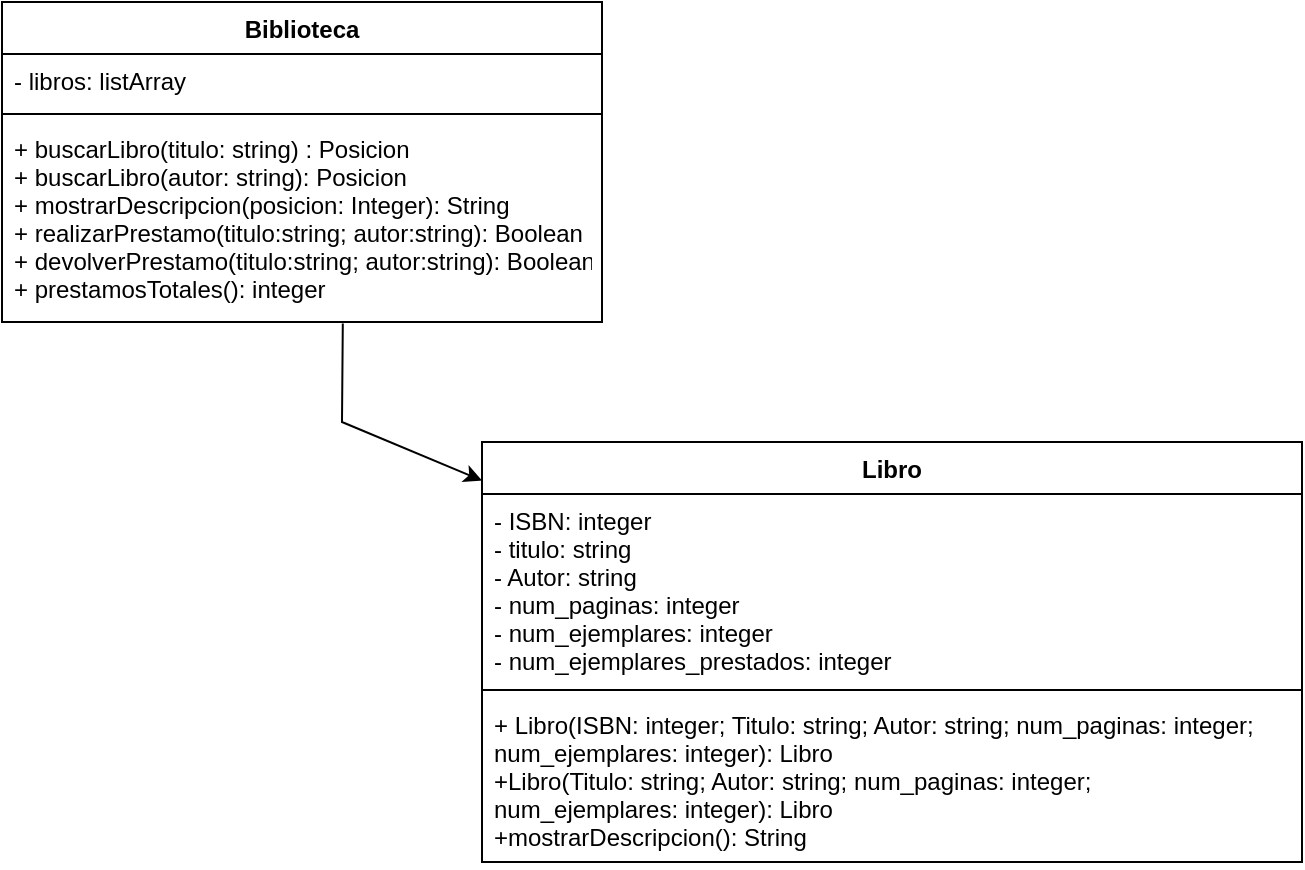 <mxfile version="20.2.7"><diagram id="ttKHR-9VldP5Vz4vPD1U" name="Página-1"><mxGraphModel dx="782" dy="450" grid="1" gridSize="10" guides="1" tooltips="1" connect="1" arrows="1" fold="1" page="1" pageScale="1" pageWidth="827" pageHeight="1169" math="0" shadow="0"><root><mxCell id="0"/><mxCell id="1" parent="0"/><mxCell id="K8uKFWn7SW6yxrtP7wra-1" value="Libro" style="swimlane;fontStyle=1;align=center;verticalAlign=top;childLayout=stackLayout;horizontal=1;startSize=26;horizontalStack=0;resizeParent=1;resizeParentMax=0;resizeLast=0;collapsible=1;marginBottom=0;" vertex="1" parent="1"><mxGeometry x="300" y="240" width="410" height="210" as="geometry"/></mxCell><mxCell id="K8uKFWn7SW6yxrtP7wra-2" value="- ISBN: integer&#10;- titulo: string&#10;- Autor: string&#10;- num_paginas: integer&#10;- num_ejemplares: integer&#10;- num_ejemplares_prestados: integer" style="text;strokeColor=none;fillColor=none;align=left;verticalAlign=top;spacingLeft=4;spacingRight=4;overflow=hidden;rotatable=0;points=[[0,0.5],[1,0.5]];portConstraint=eastwest;" vertex="1" parent="K8uKFWn7SW6yxrtP7wra-1"><mxGeometry y="26" width="410" height="94" as="geometry"/></mxCell><mxCell id="K8uKFWn7SW6yxrtP7wra-3" value="" style="line;strokeWidth=1;fillColor=none;align=left;verticalAlign=middle;spacingTop=-1;spacingLeft=3;spacingRight=3;rotatable=0;labelPosition=right;points=[];portConstraint=eastwest;" vertex="1" parent="K8uKFWn7SW6yxrtP7wra-1"><mxGeometry y="120" width="410" height="8" as="geometry"/></mxCell><mxCell id="K8uKFWn7SW6yxrtP7wra-4" value="+ Libro(ISBN: integer; Titulo: string; Autor: string; num_paginas: integer;&#10;num_ejemplares: integer): Libro&#10;+Libro(Titulo: string; Autor: string; num_paginas: integer;&#10;num_ejemplares: integer): Libro&#10;+mostrarDescripcion(): String" style="text;strokeColor=none;fillColor=none;align=left;verticalAlign=top;spacingLeft=4;spacingRight=4;overflow=hidden;rotatable=0;points=[[0,0.5],[1,0.5]];portConstraint=eastwest;" vertex="1" parent="K8uKFWn7SW6yxrtP7wra-1"><mxGeometry y="128" width="410" height="82" as="geometry"/></mxCell><mxCell id="K8uKFWn7SW6yxrtP7wra-5" value="Biblioteca" style="swimlane;fontStyle=1;align=center;verticalAlign=top;childLayout=stackLayout;horizontal=1;startSize=26;horizontalStack=0;resizeParent=1;resizeParentMax=0;resizeLast=0;collapsible=1;marginBottom=0;" vertex="1" parent="1"><mxGeometry x="60" y="20" width="300" height="160" as="geometry"/></mxCell><mxCell id="K8uKFWn7SW6yxrtP7wra-6" value="- libros: listArray" style="text;strokeColor=none;fillColor=none;align=left;verticalAlign=top;spacingLeft=4;spacingRight=4;overflow=hidden;rotatable=0;points=[[0,0.5],[1,0.5]];portConstraint=eastwest;" vertex="1" parent="K8uKFWn7SW6yxrtP7wra-5"><mxGeometry y="26" width="300" height="26" as="geometry"/></mxCell><mxCell id="K8uKFWn7SW6yxrtP7wra-7" value="" style="line;strokeWidth=1;fillColor=none;align=left;verticalAlign=middle;spacingTop=-1;spacingLeft=3;spacingRight=3;rotatable=0;labelPosition=right;points=[];portConstraint=eastwest;" vertex="1" parent="K8uKFWn7SW6yxrtP7wra-5"><mxGeometry y="52" width="300" height="8" as="geometry"/></mxCell><mxCell id="K8uKFWn7SW6yxrtP7wra-8" value="+ buscarLibro(titulo: string) : Posicion&#10;+ buscarLibro(autor: string): Posicion&#10;+ mostrarDescripcion(posicion: Integer): String&#10;+ realizarPrestamo(titulo:string; autor:string): Boolean&#10;+ devolverPrestamo(titulo:string; autor:string): Boolean;&#10;+ prestamosTotales(): integer&#10;" style="text;strokeColor=none;fillColor=none;align=left;verticalAlign=top;spacingLeft=4;spacingRight=4;overflow=hidden;rotatable=0;points=[[0,0.5],[1,0.5]];portConstraint=eastwest;" vertex="1" parent="K8uKFWn7SW6yxrtP7wra-5"><mxGeometry y="60" width="300" height="100" as="geometry"/></mxCell><mxCell id="K8uKFWn7SW6yxrtP7wra-12" value="" style="endArrow=classic;html=1;rounded=0;exitX=0.568;exitY=1.007;exitDx=0;exitDy=0;exitPerimeter=0;" edge="1" parent="1" source="K8uKFWn7SW6yxrtP7wra-8" target="K8uKFWn7SW6yxrtP7wra-1"><mxGeometry width="50" height="50" relative="1" as="geometry"><mxPoint x="380" y="260" as="sourcePoint"/><mxPoint x="330" y="250" as="targetPoint"/><Array as="points"><mxPoint x="230" y="230"/></Array></mxGeometry></mxCell></root></mxGraphModel></diagram></mxfile>